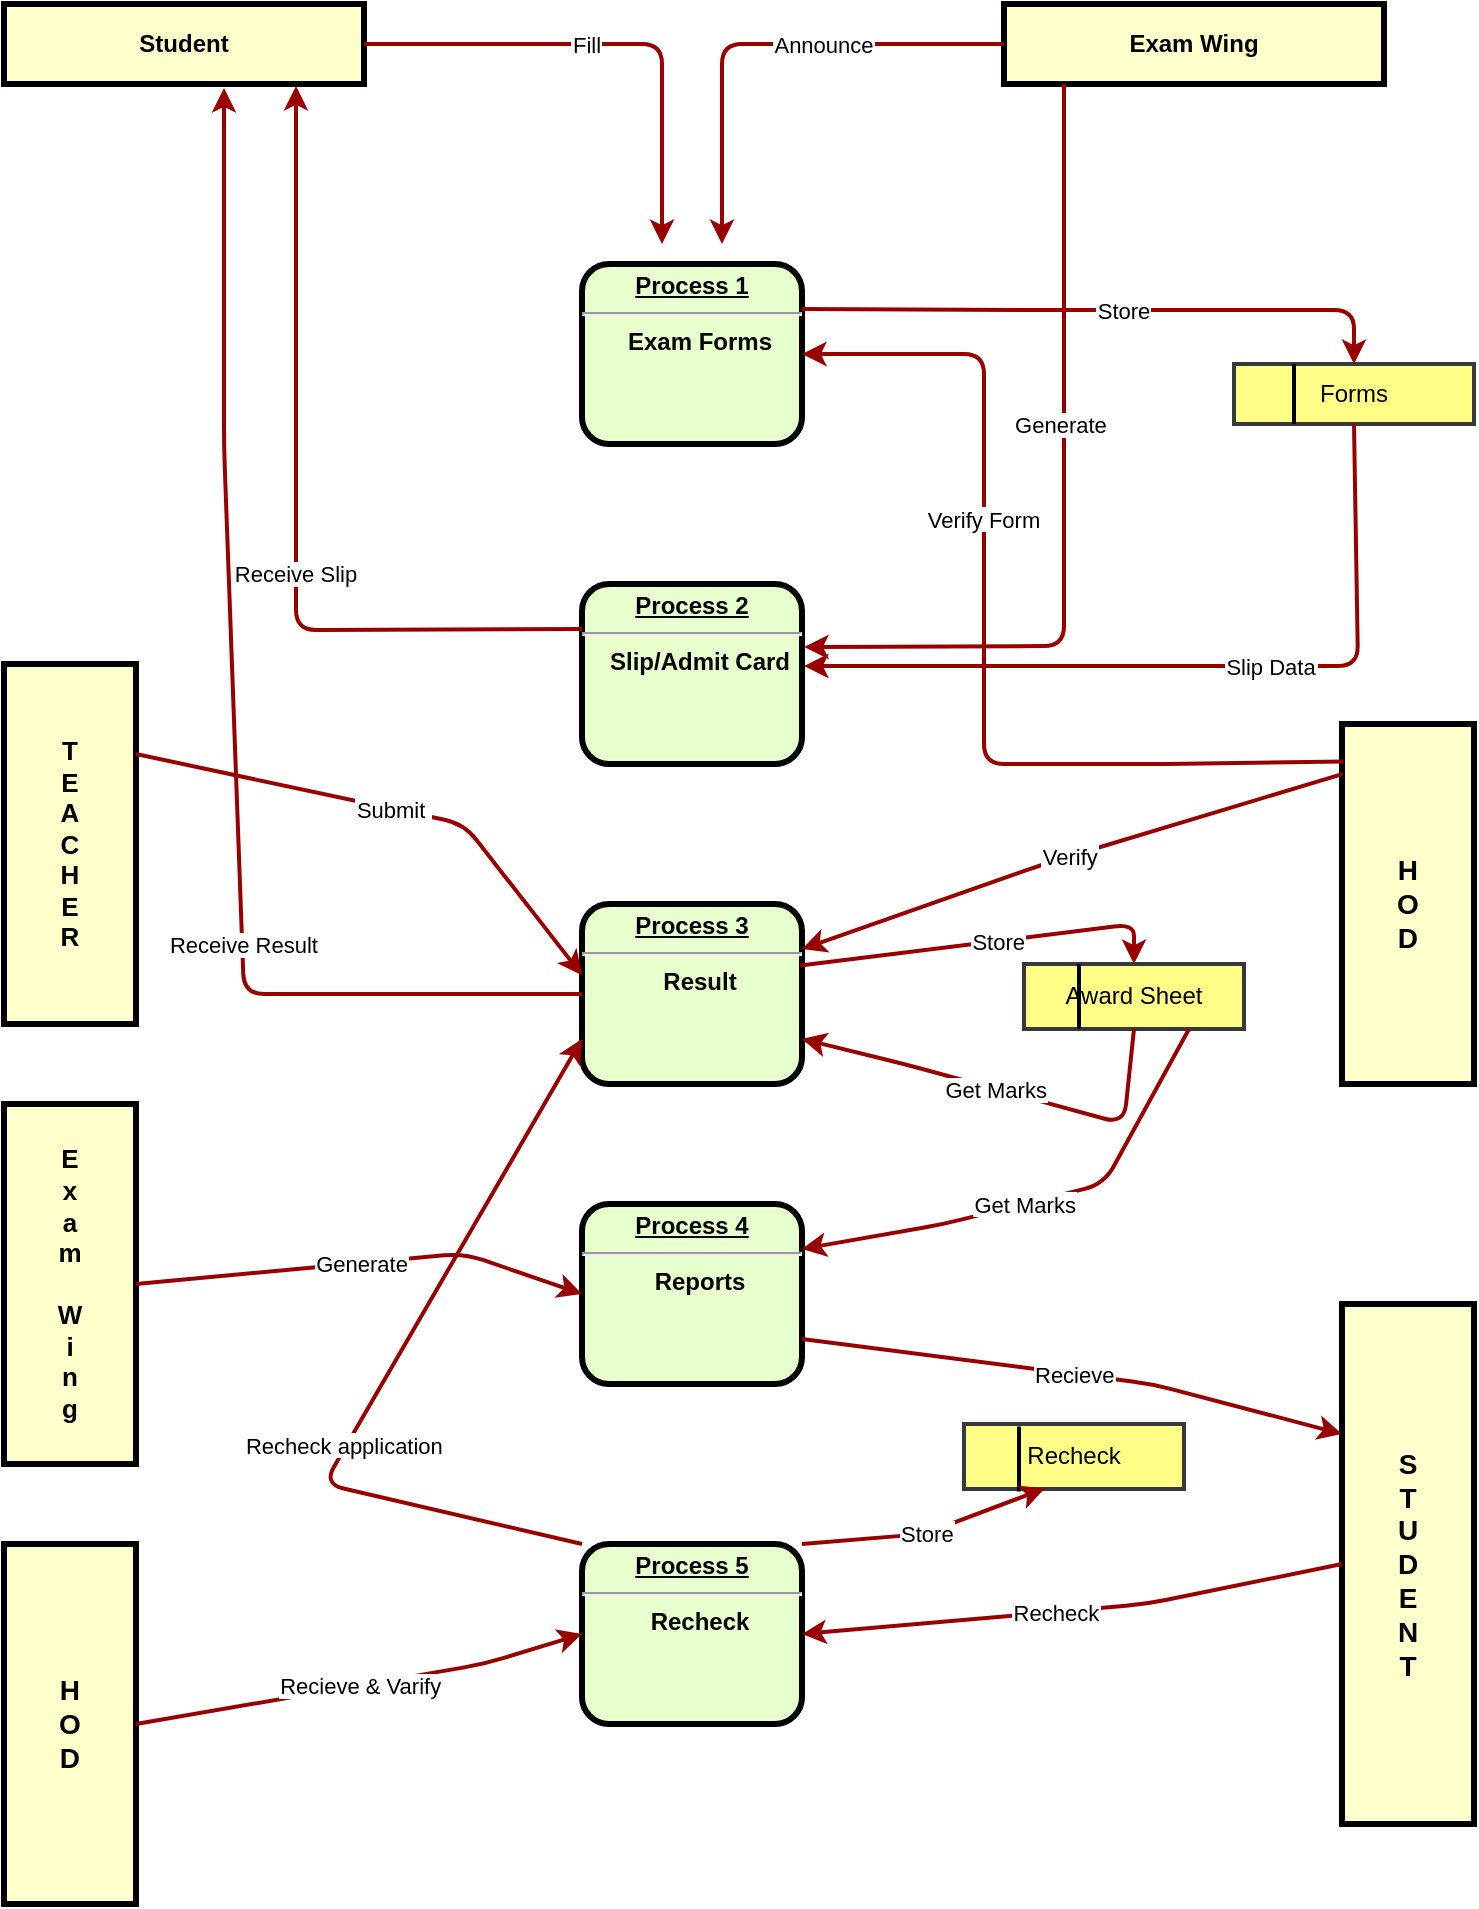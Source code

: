 <mxfile version="13.9.5" type="device"><diagram name="Page-1" id="c7558073-3199-34d8-9f00-42111426c3f3"><mxGraphModel dx="1024" dy="592" grid="1" gridSize="10" guides="1" tooltips="1" connect="1" arrows="1" fold="1" page="1" pageScale="1" pageWidth="826" pageHeight="1169" background="#ffffff" math="0" shadow="0"><root><mxCell id="0"/><mxCell id="1" parent="0"/><mxCell id="2" value="&lt;p style=&quot;margin: 0px ; margin-top: 4px ; text-align: center ; text-decoration: underline&quot;&gt;&lt;strong&gt;Process 1&lt;br&gt;&lt;/strong&gt;&lt;/p&gt;&lt;hr&gt;&lt;p style=&quot;margin: 0px ; margin-left: 8px&quot;&gt;Exam Forms&lt;/p&gt;" style="verticalAlign=middle;align=center;overflow=fill;fontSize=12;fontFamily=Helvetica;html=1;rounded=1;fontStyle=1;strokeWidth=3;fillColor=#E6FFCC" parent="1" vertex="1"><mxGeometry x="339" y="180" width="110" height="90" as="geometry"/></mxCell><mxCell id="4" value="Student" style="whiteSpace=wrap;align=center;verticalAlign=middle;fontStyle=1;strokeWidth=3;fillColor=#FFFFCC" parent="1" vertex="1"><mxGeometry x="50" y="50" width="180" height="40" as="geometry"/></mxCell><mxCell id="37" value="Fill" style="edgeStyle=none;noEdgeStyle=1;strokeColor=#990000;strokeWidth=2" parent="1" source="4" edge="1"><mxGeometry x="-0.104" width="100" height="100" relative="1" as="geometry"><mxPoint x="239" y="190" as="sourcePoint"/><mxPoint x="379" y="170" as="targetPoint"/><Array as="points"><mxPoint x="379" y="70"/><mxPoint x="379" y="130"/></Array><mxPoint as="offset"/></mxGeometry></mxCell><mxCell id="yKor-EXBDiumi3lHTEyh-97" value="Exam Wing" style="whiteSpace=wrap;align=center;verticalAlign=middle;fontStyle=1;strokeWidth=3;fillColor=#FFFFCC" parent="1" vertex="1"><mxGeometry x="550" y="50" width="190" height="40" as="geometry"/></mxCell><mxCell id="yKor-EXBDiumi3lHTEyh-98" value="Announce" style="edgeStyle=none;noEdgeStyle=1;strokeColor=#990000;strokeWidth=2;exitX=0;exitY=0.5;exitDx=0;exitDy=0;" parent="1" source="yKor-EXBDiumi3lHTEyh-97" edge="1"><mxGeometry x="-0.253" width="100" height="100" relative="1" as="geometry"><mxPoint x="839" y="148.36" as="sourcePoint"/><mxPoint x="409" y="170" as="targetPoint"/><Array as="points"><mxPoint x="409" y="70"/></Array><mxPoint as="offset"/></mxGeometry></mxCell><mxCell id="yKor-EXBDiumi3lHTEyh-99" value="&lt;p style=&quot;margin: 0px ; margin-top: 4px ; text-align: center ; text-decoration: underline&quot;&gt;&lt;strong&gt;Process 2&lt;br&gt;&lt;/strong&gt;&lt;/p&gt;&lt;hr&gt;&lt;p style=&quot;margin: 0px ; margin-left: 8px&quot;&gt;Slip/Admit Card&lt;/p&gt;" style="verticalAlign=middle;align=center;overflow=fill;fontSize=12;fontFamily=Helvetica;html=1;rounded=1;fontStyle=1;strokeWidth=3;fillColor=#E6FFCC" parent="1" vertex="1"><mxGeometry x="339" y="340" width="110" height="90" as="geometry"/></mxCell><mxCell id="yKor-EXBDiumi3lHTEyh-100" value="H&#10;O&#10;D" style="whiteSpace=wrap;align=center;verticalAlign=middle;fontStyle=1;strokeWidth=3;fillColor=#FFFFCC;fontSize=14;" parent="1" vertex="1"><mxGeometry x="719" y="410" width="66" height="180" as="geometry"/></mxCell><mxCell id="yKor-EXBDiumi3lHTEyh-102" value="Verify Form" style="edgeStyle=none;noEdgeStyle=1;strokeColor=#990000;strokeWidth=2;entryX=1;entryY=0.5;entryDx=0;entryDy=0;exitX=0.012;exitY=0.104;exitDx=0;exitDy=0;exitPerimeter=0;" parent="1" source="yKor-EXBDiumi3lHTEyh-100" target="2" edge="1"><mxGeometry x="0.272" width="100" height="100" relative="1" as="geometry"><mxPoint x="720" y="410" as="sourcePoint"/><mxPoint x="449" y="202.5" as="targetPoint"/><Array as="points"><mxPoint x="630" y="430"/><mxPoint x="540" y="430"/><mxPoint x="540" y="320"/><mxPoint x="540" y="225"/></Array><mxPoint as="offset"/></mxGeometry></mxCell><mxCell id="yKor-EXBDiumi3lHTEyh-107" value="&lt;p style=&quot;margin: 0px ; margin-top: 4px ; text-align: center ; text-decoration: underline&quot;&gt;&lt;strong&gt;Process 3&lt;br&gt;&lt;/strong&gt;&lt;/p&gt;&lt;hr&gt;&lt;p style=&quot;margin: 0px ; margin-left: 8px&quot;&gt;Result&lt;/p&gt;" style="verticalAlign=middle;align=center;overflow=fill;fontSize=12;fontFamily=Helvetica;html=1;rounded=1;fontStyle=1;strokeWidth=3;fillColor=#E6FFCC" parent="1" vertex="1"><mxGeometry x="339" y="500" width="110" height="90" as="geometry"/></mxCell><mxCell id="yKor-EXBDiumi3lHTEyh-115" value="&lt;p style=&quot;margin: 0px ; margin-top: 4px ; text-align: center ; text-decoration: underline&quot;&gt;&lt;strong&gt;Process 4&lt;br&gt;&lt;/strong&gt;&lt;/p&gt;&lt;hr&gt;&lt;p style=&quot;margin: 0px ; margin-left: 8px&quot;&gt;Reports&lt;/p&gt;" style="verticalAlign=middle;align=center;overflow=fill;fontSize=12;fontFamily=Helvetica;html=1;rounded=1;fontStyle=1;strokeWidth=3;fillColor=#E6FFCC" parent="1" vertex="1"><mxGeometry x="339" y="650" width="110" height="90" as="geometry"/></mxCell><mxCell id="yKor-EXBDiumi3lHTEyh-117" value="&lt;p style=&quot;margin: 0px ; margin-top: 4px ; text-align: center ; text-decoration: underline&quot;&gt;&lt;strong&gt;Process 5&lt;br&gt;&lt;/strong&gt;&lt;/p&gt;&lt;hr&gt;&lt;p style=&quot;margin: 0px ; margin-left: 8px&quot;&gt;Recheck&lt;/p&gt;" style="verticalAlign=middle;align=center;overflow=fill;fontSize=12;fontFamily=Helvetica;html=1;rounded=1;fontStyle=1;strokeWidth=3;fillColor=#E6FFCC" parent="1" vertex="1"><mxGeometry x="339" y="820" width="110" height="90" as="geometry"/></mxCell><mxCell id="yKor-EXBDiumi3lHTEyh-124" value="T&#10;E&#10;A&#10;C&#10;H&#10;E&#10;R" style="whiteSpace=wrap;align=center;verticalAlign=middle;fontStyle=1;strokeWidth=3;fillColor=#FFFFCC;fontSize=13;" parent="1" vertex="1"><mxGeometry x="50" y="380" width="66" height="180" as="geometry"/></mxCell><mxCell id="yKor-EXBDiumi3lHTEyh-125" value="Submit " style="edgeStyle=none;noEdgeStyle=1;strokeColor=#990000;strokeWidth=2;entryX=0;entryY=0.395;entryDx=0;entryDy=0;entryPerimeter=0;exitX=1;exitY=0.25;exitDx=0;exitDy=0;" parent="1" source="yKor-EXBDiumi3lHTEyh-124" target="yKor-EXBDiumi3lHTEyh-107" edge="1"><mxGeometry width="100" height="100" relative="1" as="geometry"><mxPoint x="219" y="80" as="sourcePoint"/><mxPoint x="389" y="180" as="targetPoint"/><Array as="points"><mxPoint x="280" y="460"/></Array></mxGeometry></mxCell><mxCell id="yKor-EXBDiumi3lHTEyh-127" value="Verify" style="edgeStyle=none;noEdgeStyle=1;strokeColor=#990000;strokeWidth=2;exitX=1;exitY=0.25;exitDx=0;exitDy=0;entryX=0.002;entryY=0.139;entryDx=0;entryDy=0;entryPerimeter=0;startArrow=classic;startFill=1;endArrow=none;endFill=0;" parent="1" source="yKor-EXBDiumi3lHTEyh-107" target="yKor-EXBDiumi3lHTEyh-100" edge="1"><mxGeometry width="100" height="100" relative="1" as="geometry"><mxPoint x="105" y="460.0" as="sourcePoint"/><mxPoint x="349" y="486" as="targetPoint"/><Array as="points"><mxPoint x="570" y="480"/></Array></mxGeometry></mxCell><mxCell id="yKor-EXBDiumi3lHTEyh-130" value="Forms" style="rounded=0;whiteSpace=wrap;html=1;strokeWidth=2;fillColor=#ffff88;strokeColor=#36393d;" parent="1" vertex="1"><mxGeometry x="665" y="230" width="120" height="30" as="geometry"/></mxCell><mxCell id="yKor-EXBDiumi3lHTEyh-131" value="" style="endArrow=none;html=1;strokeWidth=2;entryX=0.25;entryY=0;entryDx=0;entryDy=0;exitX=0.25;exitY=1;exitDx=0;exitDy=0;" parent="1" source="yKor-EXBDiumi3lHTEyh-130" target="yKor-EXBDiumi3lHTEyh-130" edge="1"><mxGeometry width="50" height="50" relative="1" as="geometry"><mxPoint x="470" y="290" as="sourcePoint"/><mxPoint x="520" y="240" as="targetPoint"/></mxGeometry></mxCell><mxCell id="yKor-EXBDiumi3lHTEyh-134" value="Store" style="edgeStyle=none;noEdgeStyle=1;strokeColor=#990000;strokeWidth=2;entryX=0.5;entryY=0;entryDx=0;entryDy=0;exitX=1;exitY=0.25;exitDx=0;exitDy=0;" parent="1" source="2" target="yKor-EXBDiumi3lHTEyh-130" edge="1"><mxGeometry x="0.062" width="100" height="100" relative="1" as="geometry"><mxPoint x="730" y="420" as="sourcePoint"/><mxPoint x="459" y="235" as="targetPoint"/><Array as="points"><mxPoint x="570" y="203"/><mxPoint x="725" y="203"/></Array><mxPoint as="offset"/></mxGeometry></mxCell><mxCell id="yKor-EXBDiumi3lHTEyh-137" value="Generate " style="edgeStyle=none;noEdgeStyle=1;strokeColor=#990000;strokeWidth=2;entryX=1.01;entryY=0.35;entryDx=0;entryDy=0;entryPerimeter=0;" parent="1" target="yKor-EXBDiumi3lHTEyh-99" edge="1"><mxGeometry x="-0.173" width="100" height="100" relative="1" as="geometry"><mxPoint x="580" y="90" as="sourcePoint"/><mxPoint x="737.5" y="240" as="targetPoint"/><Array as="points"><mxPoint x="580" y="213"/><mxPoint x="580" y="371"/></Array><mxPoint as="offset"/></mxGeometry></mxCell><mxCell id="yKor-EXBDiumi3lHTEyh-139" value="Slip Data" style="edgeStyle=none;noEdgeStyle=1;strokeColor=#990000;strokeWidth=2;exitX=0.5;exitY=1;exitDx=0;exitDy=0;" parent="1" source="yKor-EXBDiumi3lHTEyh-130" edge="1"><mxGeometry x="-0.173" width="100" height="100" relative="1" as="geometry"><mxPoint x="590" y="100" as="sourcePoint"/><mxPoint x="450" y="381" as="targetPoint"/><Array as="points"><mxPoint x="727" y="381"/><mxPoint x="590" y="381"/></Array><mxPoint as="offset"/></mxGeometry></mxCell><mxCell id="yKor-EXBDiumi3lHTEyh-140" value="Receive Slip" style="edgeStyle=none;noEdgeStyle=1;strokeColor=#990000;strokeWidth=2;exitX=0;exitY=0.25;exitDx=0;exitDy=0;" parent="1" source="yKor-EXBDiumi3lHTEyh-99" edge="1"><mxGeometry x="-0.173" width="100" height="100" relative="1" as="geometry"><mxPoint x="317.5" y="159" as="sourcePoint"/><mxPoint x="196" y="91" as="targetPoint"/><Array as="points"><mxPoint x="196" y="363"/><mxPoint x="196" y="270"/></Array><mxPoint as="offset"/></mxGeometry></mxCell><mxCell id="yKor-EXBDiumi3lHTEyh-141" value="Award Sheet" style="rounded=0;whiteSpace=wrap;html=1;strokeWidth=2;fillColor=#ffff88;strokeColor=#36393d;" parent="1" vertex="1"><mxGeometry x="560" y="530" width="110" height="32.5" as="geometry"/></mxCell><mxCell id="yKor-EXBDiumi3lHTEyh-144" style="edgeStyle=elbowEdgeStyle;rounded=0;orthogonalLoop=1;jettySize=auto;html=1;exitX=0.25;exitY=0;exitDx=0;exitDy=0;entryX=0.25;entryY=1;entryDx=0;entryDy=0;startArrow=none;startFill=0;endArrow=none;endFill=0;strokeColor=#000000;strokeWidth=2;" parent="1" source="yKor-EXBDiumi3lHTEyh-141" target="yKor-EXBDiumi3lHTEyh-141" edge="1"><mxGeometry relative="1" as="geometry"/></mxCell><mxCell id="yKor-EXBDiumi3lHTEyh-146" value="Store" style="edgeStyle=none;noEdgeStyle=1;strokeColor=#990000;strokeWidth=2;entryX=0.5;entryY=0;entryDx=0;entryDy=0;exitX=0.992;exitY=0.342;exitDx=0;exitDy=0;exitPerimeter=0;" parent="1" source="yKor-EXBDiumi3lHTEyh-107" target="yKor-EXBDiumi3lHTEyh-141" edge="1"><mxGeometry x="0.062" width="100" height="100" relative="1" as="geometry"><mxPoint x="459" y="212.5" as="sourcePoint"/><mxPoint x="735.0" y="240" as="targetPoint"/><Array as="points"><mxPoint x="615" y="510"/></Array><mxPoint as="offset"/></mxGeometry></mxCell><mxCell id="yKor-EXBDiumi3lHTEyh-148" value="Get Marks" style="edgeStyle=none;noEdgeStyle=1;strokeColor=#990000;strokeWidth=2;entryX=1;entryY=0.75;entryDx=0;entryDy=0;exitX=0.5;exitY=1;exitDx=0;exitDy=0;" parent="1" source="yKor-EXBDiumi3lHTEyh-141" target="yKor-EXBDiumi3lHTEyh-107" edge="1"><mxGeometry x="0.062" width="100" height="100" relative="1" as="geometry"><mxPoint x="458.12" y="540.78" as="sourcePoint"/><mxPoint x="625" y="560" as="targetPoint"/><Array as="points"><mxPoint x="610" y="610"/><mxPoint x="500" y="580"/></Array><mxPoint as="offset"/></mxGeometry></mxCell><mxCell id="yKor-EXBDiumi3lHTEyh-149" value="Receive Result" style="edgeStyle=none;noEdgeStyle=1;strokeColor=#990000;strokeWidth=2;entryX=0.926;entryY=1.037;entryDx=0;entryDy=0;entryPerimeter=0;exitX=0;exitY=0.5;exitDx=0;exitDy=0;" parent="1" source="yKor-EXBDiumi3lHTEyh-107" edge="1"><mxGeometry x="-0.457" y="-25" width="100" height="100" relative="1" as="geometry"><mxPoint x="270" y="420" as="sourcePoint"/><mxPoint x="160.0" y="92.0" as="targetPoint"/><Array as="points"><mxPoint x="170" y="545"/><mxPoint x="160" y="271"/></Array><mxPoint x="-25" y="-24" as="offset"/></mxGeometry></mxCell><mxCell id="z3eL4WVECicSmYogrmoq-40" value="E&#10;x&#10;a&#10;m&#10; &#10;W&#10;i&#10;n&#10;g" style="whiteSpace=wrap;align=center;verticalAlign=middle;fontStyle=1;strokeWidth=3;fillColor=#FFFFCC;fontSize=13;" vertex="1" parent="1"><mxGeometry x="50" y="600" width="66" height="180" as="geometry"/></mxCell><mxCell id="z3eL4WVECicSmYogrmoq-41" value="Generate" style="edgeStyle=none;noEdgeStyle=1;strokeColor=#990000;strokeWidth=2;entryX=0;entryY=0.5;entryDx=0;entryDy=0;exitX=1;exitY=0.5;exitDx=0;exitDy=0;" edge="1" parent="1" source="z3eL4WVECicSmYogrmoq-40" target="yKor-EXBDiumi3lHTEyh-115"><mxGeometry width="100" height="100" relative="1" as="geometry"><mxPoint x="116" y="639.72" as="sourcePoint"/><mxPoint x="339.0" y="750.27" as="targetPoint"/><Array as="points"><mxPoint x="280" y="674.72"/></Array></mxGeometry></mxCell><mxCell id="z3eL4WVECicSmYogrmoq-42" value="H&#10;O&#10;D" style="whiteSpace=wrap;align=center;verticalAlign=middle;fontStyle=1;strokeWidth=3;fillColor=#FFFFCC;fontSize=14;" vertex="1" parent="1"><mxGeometry x="50" y="820" width="66" height="180" as="geometry"/></mxCell><mxCell id="z3eL4WVECicSmYogrmoq-43" value="S&#10;T&#10;U&#10;D&#10;E&#10;N&#10;T" style="whiteSpace=wrap;align=center;verticalAlign=middle;fontStyle=1;strokeWidth=3;fillColor=#FFFFCC;fontSize=14;" vertex="1" parent="1"><mxGeometry x="719" y="700" width="66" height="260" as="geometry"/></mxCell><mxCell id="z3eL4WVECicSmYogrmoq-44" value="Recieve" style="edgeStyle=none;noEdgeStyle=1;strokeColor=#990000;strokeWidth=2;entryX=0;entryY=0.25;entryDx=0;entryDy=0;exitX=1;exitY=0.75;exitDx=0;exitDy=0;" edge="1" parent="1" source="yKor-EXBDiumi3lHTEyh-115" target="z3eL4WVECicSmYogrmoq-43"><mxGeometry width="100" height="100" relative="1" as="geometry"><mxPoint x="460" y="755.28" as="sourcePoint"/><mxPoint x="683" y="760.28" as="targetPoint"/><Array as="points"><mxPoint x="624" y="740"/></Array></mxGeometry></mxCell><mxCell id="z3eL4WVECicSmYogrmoq-45" value="Get Marks" style="edgeStyle=none;noEdgeStyle=1;strokeColor=#990000;strokeWidth=2;entryX=1;entryY=0.25;entryDx=0;entryDy=0;exitX=0.75;exitY=1;exitDx=0;exitDy=0;" edge="1" parent="1" source="yKor-EXBDiumi3lHTEyh-141" target="yKor-EXBDiumi3lHTEyh-115"><mxGeometry x="0.062" width="100" height="100" relative="1" as="geometry"><mxPoint x="615" y="610" as="sourcePoint"/><mxPoint x="449" y="615" as="targetPoint"/><Array as="points"><mxPoint x="600" y="640"/><mxPoint x="520" y="660"/></Array><mxPoint as="offset"/></mxGeometry></mxCell><mxCell id="z3eL4WVECicSmYogrmoq-46" value="Recieve &amp; Varify" style="edgeStyle=none;noEdgeStyle=1;strokeColor=#990000;strokeWidth=2;entryX=0;entryY=0.5;entryDx=0;entryDy=0;exitX=1;exitY=0.5;exitDx=0;exitDy=0;" edge="1" parent="1" source="z3eL4WVECicSmYogrmoq-42" target="yKor-EXBDiumi3lHTEyh-117"><mxGeometry width="100" height="100" relative="1" as="geometry"><mxPoint x="126" y="905" as="sourcePoint"/><mxPoint x="349" y="910" as="targetPoint"/><Array as="points"><mxPoint x="290" y="880"/></Array></mxGeometry></mxCell><mxCell id="z3eL4WVECicSmYogrmoq-47" value="Recheck" style="edgeStyle=none;noEdgeStyle=1;strokeColor=#990000;strokeWidth=2;entryX=1;entryY=0.5;entryDx=0;entryDy=0;exitX=0;exitY=0.5;exitDx=0;exitDy=0;" edge="1" parent="1" source="z3eL4WVECicSmYogrmoq-43" target="yKor-EXBDiumi3lHTEyh-117"><mxGeometry x="0.062" width="100" height="100" relative="1" as="geometry"><mxPoint x="663.5" y="790" as="sourcePoint"/><mxPoint x="470" y="900" as="targetPoint"/><Array as="points"><mxPoint x="621" y="850"/></Array><mxPoint as="offset"/></mxGeometry></mxCell><mxCell id="z3eL4WVECicSmYogrmoq-48" value="Recheck" style="rounded=0;whiteSpace=wrap;html=1;strokeWidth=2;fillColor=#ffff88;strokeColor=#36393d;" vertex="1" parent="1"><mxGeometry x="530" y="760" width="110" height="32.5" as="geometry"/></mxCell><mxCell id="z3eL4WVECicSmYogrmoq-49" style="edgeStyle=elbowEdgeStyle;rounded=0;orthogonalLoop=1;jettySize=auto;html=1;exitX=0.25;exitY=0;exitDx=0;exitDy=0;entryX=0.25;entryY=1;entryDx=0;entryDy=0;startArrow=none;startFill=0;endArrow=none;endFill=0;strokeColor=#000000;strokeWidth=2;" edge="1" parent="1"><mxGeometry relative="1" as="geometry"><mxPoint x="557.5" y="761.25" as="sourcePoint"/><mxPoint x="557.5" y="793.75" as="targetPoint"/></mxGeometry></mxCell><mxCell id="z3eL4WVECicSmYogrmoq-50" value="Store" style="edgeStyle=none;noEdgeStyle=1;strokeColor=#990000;strokeWidth=2;entryX=0.367;entryY=0.991;entryDx=0;entryDy=0;exitX=1;exitY=0;exitDx=0;exitDy=0;entryPerimeter=0;" edge="1" parent="1" source="yKor-EXBDiumi3lHTEyh-117" target="z3eL4WVECicSmYogrmoq-48"><mxGeometry width="100" height="100" relative="1" as="geometry"><mxPoint x="452.5" y="845" as="sourcePoint"/><mxPoint x="675.5" y="800" as="targetPoint"/><Array as="points"><mxPoint x="510" y="815"/></Array></mxGeometry></mxCell><mxCell id="z3eL4WVECicSmYogrmoq-51" value="Recheck application" style="edgeStyle=none;noEdgeStyle=1;strokeColor=#990000;strokeWidth=2;exitX=0;exitY=0;exitDx=0;exitDy=0;entryX=0;entryY=0.75;entryDx=0;entryDy=0;" edge="1" parent="1" source="yKor-EXBDiumi3lHTEyh-117" target="yKor-EXBDiumi3lHTEyh-107"><mxGeometry x="-0.206" y="1" width="100" height="100" relative="1" as="geometry"><mxPoint x="140" y="798.75" as="sourcePoint"/><mxPoint x="240" y="580" as="targetPoint"/><Array as="points"><mxPoint x="210" y="790"/></Array><mxPoint as="offset"/></mxGeometry></mxCell></root></mxGraphModel></diagram></mxfile>